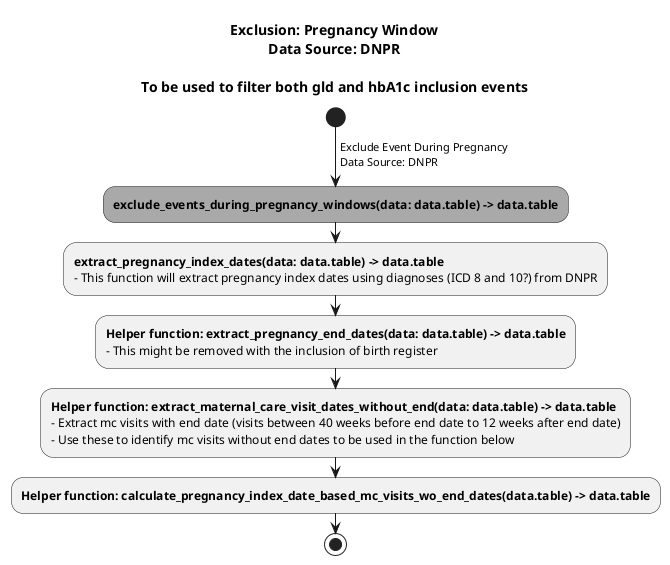 @startuml functions-exclusion-pregnancy-window

title Exclusion: Pregnancy Window\nData Source: DNPR\n\nTo be used to filter both gld and hbA1c inclusion events

start
-> Exclude Event During Pregnancy\nData Source: DNPR;
#darkgrey:**exclude_events_during_pregnancy_windows(data: data.table) -> data.table**;
:**extract_pregnancy_index_dates(data: data.table) -> data.table**
- This function will extract pregnancy index dates using diagnoses (ICD 8 and 10?) from DNPR; 

:**Helper function: extract_pregnancy_end_dates(data: data.table) -> data.table**
- This might be removed with the inclusion of birth register;

:**Helper function: extract_maternal_care_visit_dates_without_end(data: data.table) -> data.table**
- Extract mc visits with end date (visits between 40 weeks before end date to 12 weeks after end date)
- Use these to identify mc visits without end dates to be used in the function below;

:**Helper function: calculate_pregnancy_index_date_based_mc_visits_wo_end_dates(data.table) -> data.table**;
stop

@enduml